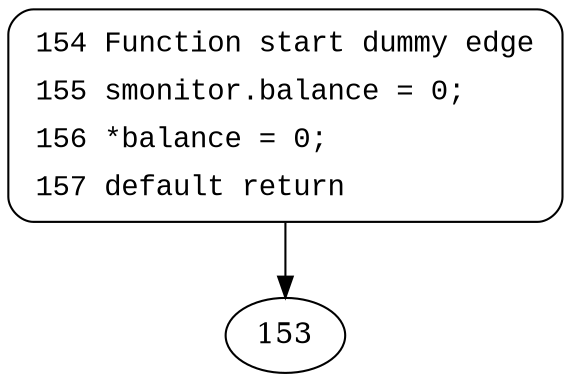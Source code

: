 digraph initial_monitor {
154 [style="filled,bold" penwidth="1" fillcolor="white" fontname="Courier New" shape="Mrecord" label=<<table border="0" cellborder="0" cellpadding="3" bgcolor="white"><tr><td align="right">154</td><td align="left">Function start dummy edge</td></tr><tr><td align="right">155</td><td align="left">smonitor.balance = 0;</td></tr><tr><td align="right">156</td><td align="left">*balance = 0;</td></tr><tr><td align="right">157</td><td align="left">default return</td></tr></table>>]
154 -> 153[label=""]
}